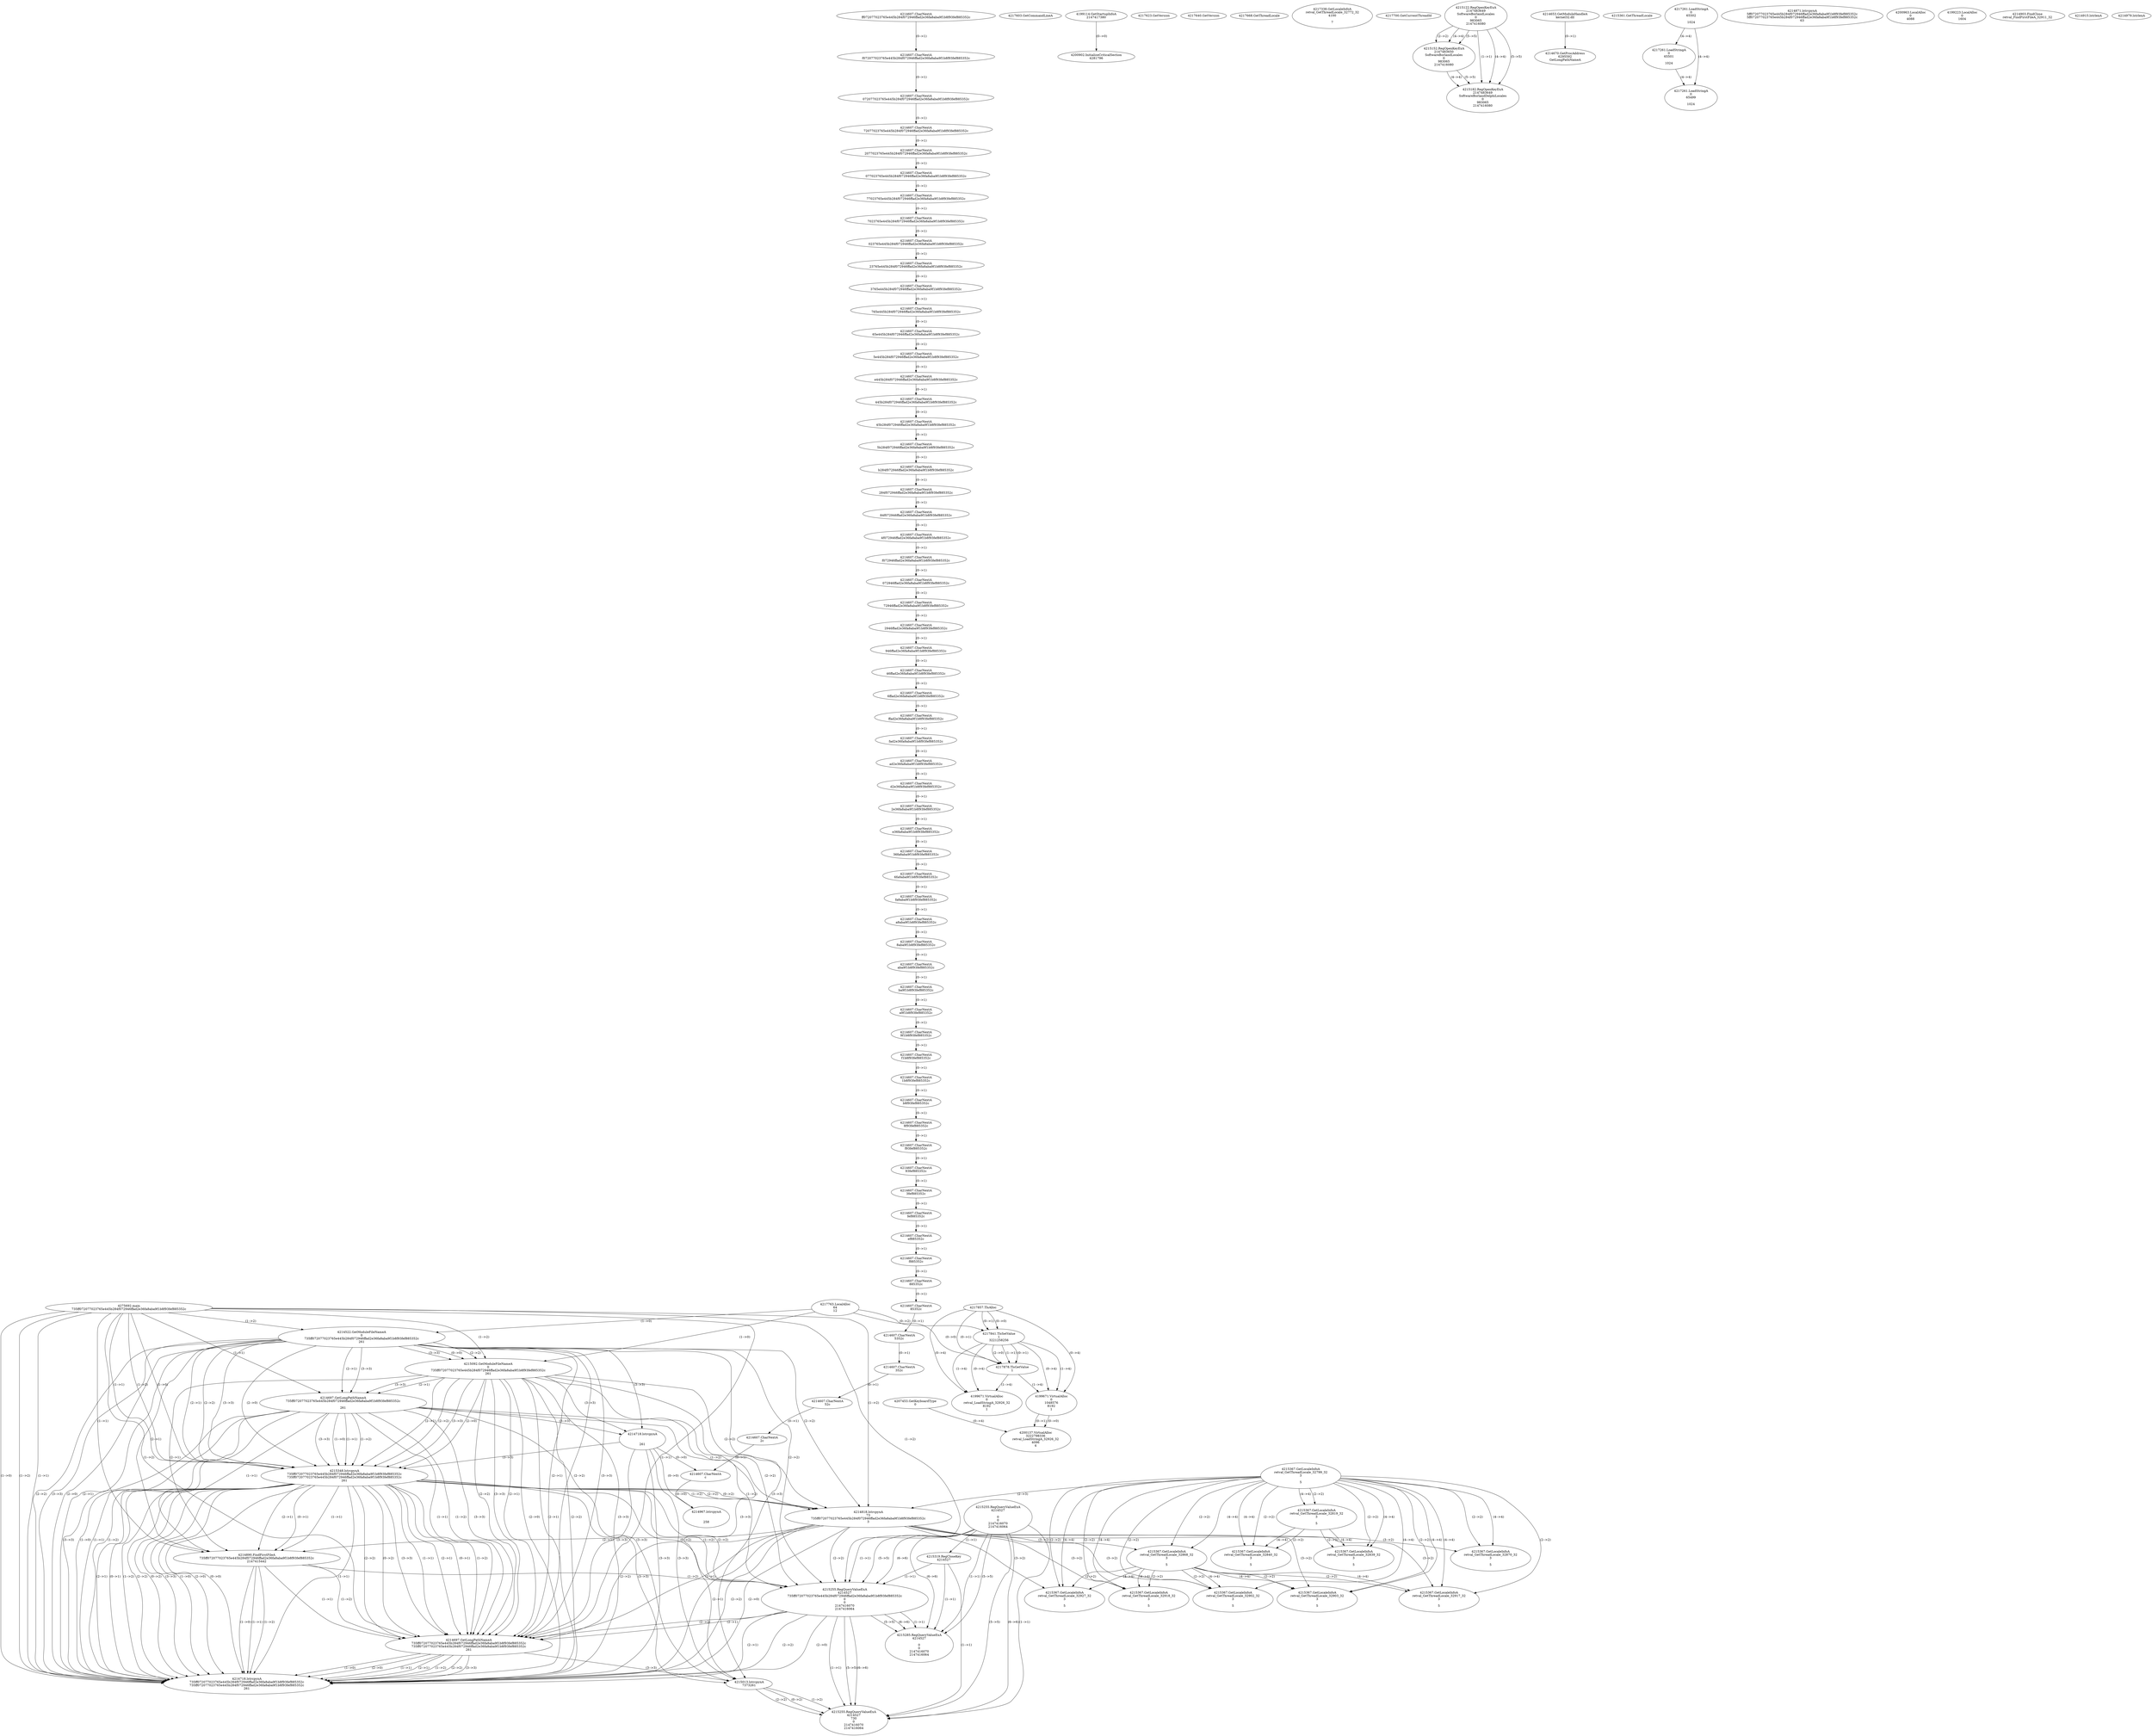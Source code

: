 // Global SCDG with merge call
digraph {
	0 [label="4275692.main
735ff072077023765e445b284f072946ffad2e36fa8aba9f1b8f93fef885352c"]
	1 [label="4217857.TlsAlloc
"]
	2 [label="4217763.LocalAlloc
64
12"]
	3 [label="4217841.TlsSetValue
1
3221258256"]
	1 -> 3 [label="(0-->1)"]
	2 -> 3 [label="(0-->2)"]
	1 -> 3 [label="(0-->0)"]
	4 [label="4217878.TlsGetValue
1"]
	1 -> 4 [label="(0-->1)"]
	3 -> 4 [label="(1-->1)"]
	3 -> 4 [label="(0-->1)"]
	2 -> 4 [label="(0-->0)"]
	3 -> 4 [label="(2-->0)"]
	5 [label="4207453.GetKeyboardType
0"]
	6 [label="4217603.GetCommandLineA
"]
	7 [label="4199114.GetStartupInfoA
2147417380"]
	8 [label="4217623.GetVersion
"]
	9 [label="4217640.GetVersion
"]
	10 [label="4217668.GetThreadLocale
"]
	11 [label="4217338.GetLocaleInfoA
retval_GetThreadLocale_32772_32
4100

7"]
	12 [label="4217700.GetCurrentThreadId
"]
	13 [label="4214522.GetModuleFileNameA
0
735ff072077023765e445b284f072946ffad2e36fa8aba9f1b8f93fef885352c
261"]
	0 -> 13 [label="(1-->2)"]
	2 -> 13 [label="(1-->0)"]
	14 [label="4215092.GetModuleFileNameA
0
735ff072077023765e445b284f072946ffad2e36fa8aba9f1b8f93fef885352c
261"]
	0 -> 14 [label="(1-->2)"]
	13 -> 14 [label="(2-->2)"]
	13 -> 14 [label="(3-->3)"]
	2 -> 14 [label="(1-->0)"]
	13 -> 14 [label="(0-->0)"]
	15 [label="4215122.RegOpenKeyExA
2147483649
Software\Borland\Locales
0
983065
2147416080"]
	16 [label="4214653.GetModuleHandleA
kernel32.dll"]
	17 [label="4214670.GetProcAddress
6295592
GetLongPathNameA"]
	16 -> 17 [label="(0-->1)"]
	18 [label="4214697.GetLongPathNameA
735ff072077023765e445b284f072946ffad2e36fa8aba9f1b8f93fef885352c

261"]
	0 -> 18 [label="(1-->1)"]
	13 -> 18 [label="(2-->1)"]
	14 -> 18 [label="(2-->1)"]
	13 -> 18 [label="(3-->3)"]
	14 -> 18 [label="(3-->3)"]
	19 [label="4214718.lstrcpynA


261"]
	13 -> 19 [label="(3-->3)"]
	14 -> 19 [label="(3-->3)"]
	18 -> 19 [label="(3-->3)"]
	20 [label="4215255.RegQueryValueExA
4214527

0
0
2147416070
2147416064"]
	21 [label="4215319.RegCloseKey
4214527"]
	20 -> 21 [label="(1-->1)"]
	22 [label="4215348.lstrcpynA
735ff072077023765e445b284f072946ffad2e36fa8aba9f1b8f93fef885352c
735ff072077023765e445b284f072946ffad2e36fa8aba9f1b8f93fef885352c
261"]
	0 -> 22 [label="(1-->1)"]
	13 -> 22 [label="(2-->1)"]
	14 -> 22 [label="(2-->1)"]
	18 -> 22 [label="(1-->1)"]
	0 -> 22 [label="(1-->2)"]
	13 -> 22 [label="(2-->2)"]
	14 -> 22 [label="(2-->2)"]
	18 -> 22 [label="(1-->2)"]
	13 -> 22 [label="(3-->3)"]
	14 -> 22 [label="(3-->3)"]
	18 -> 22 [label="(3-->3)"]
	19 -> 22 [label="(3-->3)"]
	0 -> 22 [label="(1-->0)"]
	13 -> 22 [label="(2-->0)"]
	14 -> 22 [label="(2-->0)"]
	18 -> 22 [label="(1-->0)"]
	23 [label="4215361.GetThreadLocale
"]
	24 [label="4215367.GetLocaleInfoA
retval_GetThreadLocale_32799_32
3

5"]
	25 [label="4217261.LoadStringA
0
65502

1024"]
	26 [label="4214818.lstrcpynA
73
735ff072077023765e445b284f072946ffad2e36fa8aba9f1b8f93fef885352c
3"]
	0 -> 26 [label="(1-->2)"]
	13 -> 26 [label="(2-->2)"]
	14 -> 26 [label="(2-->2)"]
	18 -> 26 [label="(1-->2)"]
	22 -> 26 [label="(1-->2)"]
	22 -> 26 [label="(2-->2)"]
	22 -> 26 [label="(0-->2)"]
	24 -> 26 [label="(2-->3)"]
	27 [label="4214607.CharNextA
ff072077023765e445b284f072946ffad2e36fa8aba9f1b8f93fef885352c"]
	28 [label="4214607.CharNextA
f072077023765e445b284f072946ffad2e36fa8aba9f1b8f93fef885352c"]
	27 -> 28 [label="(0-->1)"]
	29 [label="4214607.CharNextA
072077023765e445b284f072946ffad2e36fa8aba9f1b8f93fef885352c"]
	28 -> 29 [label="(0-->1)"]
	30 [label="4214607.CharNextA
72077023765e445b284f072946ffad2e36fa8aba9f1b8f93fef885352c"]
	29 -> 30 [label="(0-->1)"]
	31 [label="4214607.CharNextA
2077023765e445b284f072946ffad2e36fa8aba9f1b8f93fef885352c"]
	30 -> 31 [label="(0-->1)"]
	32 [label="4214607.CharNextA
077023765e445b284f072946ffad2e36fa8aba9f1b8f93fef885352c"]
	31 -> 32 [label="(0-->1)"]
	33 [label="4214607.CharNextA
77023765e445b284f072946ffad2e36fa8aba9f1b8f93fef885352c"]
	32 -> 33 [label="(0-->1)"]
	34 [label="4214607.CharNextA
7023765e445b284f072946ffad2e36fa8aba9f1b8f93fef885352c"]
	33 -> 34 [label="(0-->1)"]
	35 [label="4214607.CharNextA
023765e445b284f072946ffad2e36fa8aba9f1b8f93fef885352c"]
	34 -> 35 [label="(0-->1)"]
	36 [label="4214607.CharNextA
23765e445b284f072946ffad2e36fa8aba9f1b8f93fef885352c"]
	35 -> 36 [label="(0-->1)"]
	37 [label="4214607.CharNextA
3765e445b284f072946ffad2e36fa8aba9f1b8f93fef885352c"]
	36 -> 37 [label="(0-->1)"]
	38 [label="4214607.CharNextA
765e445b284f072946ffad2e36fa8aba9f1b8f93fef885352c"]
	37 -> 38 [label="(0-->1)"]
	39 [label="4214607.CharNextA
65e445b284f072946ffad2e36fa8aba9f1b8f93fef885352c"]
	38 -> 39 [label="(0-->1)"]
	40 [label="4214607.CharNextA
5e445b284f072946ffad2e36fa8aba9f1b8f93fef885352c"]
	39 -> 40 [label="(0-->1)"]
	41 [label="4214607.CharNextA
e445b284f072946ffad2e36fa8aba9f1b8f93fef885352c"]
	40 -> 41 [label="(0-->1)"]
	42 [label="4214607.CharNextA
445b284f072946ffad2e36fa8aba9f1b8f93fef885352c"]
	41 -> 42 [label="(0-->1)"]
	43 [label="4214607.CharNextA
45b284f072946ffad2e36fa8aba9f1b8f93fef885352c"]
	42 -> 43 [label="(0-->1)"]
	44 [label="4214607.CharNextA
5b284f072946ffad2e36fa8aba9f1b8f93fef885352c"]
	43 -> 44 [label="(0-->1)"]
	45 [label="4214607.CharNextA
b284f072946ffad2e36fa8aba9f1b8f93fef885352c"]
	44 -> 45 [label="(0-->1)"]
	46 [label="4214607.CharNextA
284f072946ffad2e36fa8aba9f1b8f93fef885352c"]
	45 -> 46 [label="(0-->1)"]
	47 [label="4214607.CharNextA
84f072946ffad2e36fa8aba9f1b8f93fef885352c"]
	46 -> 47 [label="(0-->1)"]
	48 [label="4214607.CharNextA
4f072946ffad2e36fa8aba9f1b8f93fef885352c"]
	47 -> 48 [label="(0-->1)"]
	49 [label="4214607.CharNextA
f072946ffad2e36fa8aba9f1b8f93fef885352c"]
	48 -> 49 [label="(0-->1)"]
	50 [label="4214607.CharNextA
072946ffad2e36fa8aba9f1b8f93fef885352c"]
	49 -> 50 [label="(0-->1)"]
	51 [label="4214607.CharNextA
72946ffad2e36fa8aba9f1b8f93fef885352c"]
	50 -> 51 [label="(0-->1)"]
	52 [label="4214607.CharNextA
2946ffad2e36fa8aba9f1b8f93fef885352c"]
	51 -> 52 [label="(0-->1)"]
	53 [label="4214607.CharNextA
946ffad2e36fa8aba9f1b8f93fef885352c"]
	52 -> 53 [label="(0-->1)"]
	54 [label="4214607.CharNextA
46ffad2e36fa8aba9f1b8f93fef885352c"]
	53 -> 54 [label="(0-->1)"]
	55 [label="4214607.CharNextA
6ffad2e36fa8aba9f1b8f93fef885352c"]
	54 -> 55 [label="(0-->1)"]
	56 [label="4214607.CharNextA
ffad2e36fa8aba9f1b8f93fef885352c"]
	55 -> 56 [label="(0-->1)"]
	57 [label="4214607.CharNextA
fad2e36fa8aba9f1b8f93fef885352c"]
	56 -> 57 [label="(0-->1)"]
	58 [label="4214607.CharNextA
ad2e36fa8aba9f1b8f93fef885352c"]
	57 -> 58 [label="(0-->1)"]
	59 [label="4214607.CharNextA
d2e36fa8aba9f1b8f93fef885352c"]
	58 -> 59 [label="(0-->1)"]
	60 [label="4214607.CharNextA
2e36fa8aba9f1b8f93fef885352c"]
	59 -> 60 [label="(0-->1)"]
	61 [label="4214607.CharNextA
e36fa8aba9f1b8f93fef885352c"]
	60 -> 61 [label="(0-->1)"]
	62 [label="4214607.CharNextA
36fa8aba9f1b8f93fef885352c"]
	61 -> 62 [label="(0-->1)"]
	63 [label="4214607.CharNextA
6fa8aba9f1b8f93fef885352c"]
	62 -> 63 [label="(0-->1)"]
	64 [label="4214607.CharNextA
fa8aba9f1b8f93fef885352c"]
	63 -> 64 [label="(0-->1)"]
	65 [label="4214607.CharNextA
a8aba9f1b8f93fef885352c"]
	64 -> 65 [label="(0-->1)"]
	66 [label="4214607.CharNextA
8aba9f1b8f93fef885352c"]
	65 -> 66 [label="(0-->1)"]
	67 [label="4214607.CharNextA
aba9f1b8f93fef885352c"]
	66 -> 67 [label="(0-->1)"]
	68 [label="4214607.CharNextA
ba9f1b8f93fef885352c"]
	67 -> 68 [label="(0-->1)"]
	69 [label="4214607.CharNextA
a9f1b8f93fef885352c"]
	68 -> 69 [label="(0-->1)"]
	70 [label="4214607.CharNextA
9f1b8f93fef885352c"]
	69 -> 70 [label="(0-->1)"]
	71 [label="4214607.CharNextA
f1b8f93fef885352c"]
	70 -> 71 [label="(0-->1)"]
	72 [label="4214607.CharNextA
1b8f93fef885352c"]
	71 -> 72 [label="(0-->1)"]
	73 [label="4214607.CharNextA
b8f93fef885352c"]
	72 -> 73 [label="(0-->1)"]
	74 [label="4214607.CharNextA
8f93fef885352c"]
	73 -> 74 [label="(0-->1)"]
	75 [label="4214607.CharNextA
f93fef885352c"]
	74 -> 75 [label="(0-->1)"]
	76 [label="4214607.CharNextA
93fef885352c"]
	75 -> 76 [label="(0-->1)"]
	77 [label="4214607.CharNextA
3fef885352c"]
	76 -> 77 [label="(0-->1)"]
	78 [label="4214607.CharNextA
fef885352c"]
	77 -> 78 [label="(0-->1)"]
	79 [label="4214607.CharNextA
ef885352c"]
	78 -> 79 [label="(0-->1)"]
	80 [label="4214607.CharNextA
f885352c"]
	79 -> 80 [label="(0-->1)"]
	81 [label="4214607.CharNextA
885352c"]
	80 -> 81 [label="(0-->1)"]
	82 [label="4214607.CharNextA
85352c"]
	81 -> 82 [label="(0-->1)"]
	83 [label="4214607.CharNextA
5352c"]
	82 -> 83 [label="(0-->1)"]
	84 [label="4214607.CharNextA
352c"]
	83 -> 84 [label="(0-->1)"]
	85 [label="4214607.CharNextA
52c"]
	84 -> 85 [label="(0-->1)"]
	86 [label="4214607.CharNextA
2c"]
	85 -> 86 [label="(0-->1)"]
	87 [label="4214607.CharNextA
c"]
	86 -> 87 [label="(0-->1)"]
	19 -> 87 [label="(0-->0)"]
	88 [label="4214871.lstrcpynA
5ff072077023765e445b284f072946ffad2e36fa8aba9f1b8f93fef885352c
5ff072077023765e445b284f072946ffad2e36fa8aba9f1b8f93fef885352c
63"]
	89 [label="4214890.FindFirstFileA
735ff072077023765e445b284f072946ffad2e36fa8aba9f1b8f93fef885352c
2147415442"]
	0 -> 89 [label="(1-->1)"]
	13 -> 89 [label="(2-->1)"]
	14 -> 89 [label="(2-->1)"]
	18 -> 89 [label="(1-->1)"]
	22 -> 89 [label="(1-->1)"]
	22 -> 89 [label="(2-->1)"]
	22 -> 89 [label="(0-->1)"]
	26 -> 89 [label="(2-->1)"]
	90 [label="4215255.RegQueryValueExA
4214527
735ff072077023765e445b284f072946ffad2e36fa8aba9f1b8f93fef885352c
0
0
2147416070
2147416064"]
	20 -> 90 [label="(1-->1)"]
	21 -> 90 [label="(1-->1)"]
	0 -> 90 [label="(1-->2)"]
	13 -> 90 [label="(2-->2)"]
	14 -> 90 [label="(2-->2)"]
	18 -> 90 [label="(1-->2)"]
	22 -> 90 [label="(1-->2)"]
	22 -> 90 [label="(2-->2)"]
	22 -> 90 [label="(0-->2)"]
	26 -> 90 [label="(2-->2)"]
	89 -> 90 [label="(1-->2)"]
	20 -> 90 [label="(5-->5)"]
	20 -> 90 [label="(6-->6)"]
	91 [label="4215367.GetLocaleInfoA
retval_GetThreadLocale_32868_32
3

5"]
	24 -> 91 [label="(2-->2)"]
	26 -> 91 [label="(3-->2)"]
	24 -> 91 [label="(4-->4)"]
	92 [label="4217261.LoadStringA
0
65501

1024"]
	25 -> 92 [label="(4-->4)"]
	93 [label="4215152.RegOpenKeyExA
2147483650
Software\Borland\Locales
0
983065
2147416080"]
	15 -> 93 [label="(2-->2)"]
	15 -> 93 [label="(4-->4)"]
	15 -> 93 [label="(5-->5)"]
	94 [label="4214697.GetLongPathNameA
735ff072077023765e445b284f072946ffad2e36fa8aba9f1b8f93fef885352c
735ff072077023765e445b284f072946ffad2e36fa8aba9f1b8f93fef885352c
261"]
	0 -> 94 [label="(1-->1)"]
	13 -> 94 [label="(2-->1)"]
	14 -> 94 [label="(2-->1)"]
	18 -> 94 [label="(1-->1)"]
	22 -> 94 [label="(1-->1)"]
	22 -> 94 [label="(2-->1)"]
	22 -> 94 [label="(0-->1)"]
	26 -> 94 [label="(2-->1)"]
	89 -> 94 [label="(1-->1)"]
	90 -> 94 [label="(2-->1)"]
	0 -> 94 [label="(1-->2)"]
	13 -> 94 [label="(2-->2)"]
	14 -> 94 [label="(2-->2)"]
	18 -> 94 [label="(1-->2)"]
	22 -> 94 [label="(1-->2)"]
	22 -> 94 [label="(2-->2)"]
	22 -> 94 [label="(0-->2)"]
	26 -> 94 [label="(2-->2)"]
	89 -> 94 [label="(1-->2)"]
	90 -> 94 [label="(2-->2)"]
	13 -> 94 [label="(3-->3)"]
	14 -> 94 [label="(3-->3)"]
	18 -> 94 [label="(3-->3)"]
	19 -> 94 [label="(3-->3)"]
	22 -> 94 [label="(3-->3)"]
	95 [label="4215285.RegQueryValueExA
4214527

0
0
2147416070
2147416064"]
	20 -> 95 [label="(1-->1)"]
	21 -> 95 [label="(1-->1)"]
	90 -> 95 [label="(1-->1)"]
	20 -> 95 [label="(5-->5)"]
	90 -> 95 [label="(5-->5)"]
	20 -> 95 [label="(6-->6)"]
	90 -> 95 [label="(6-->6)"]
	96 [label="4215367.GetLocaleInfoA
retval_GetThreadLocale_32918_32
3

5"]
	24 -> 96 [label="(2-->2)"]
	26 -> 96 [label="(3-->2)"]
	91 -> 96 [label="(2-->2)"]
	24 -> 96 [label="(4-->4)"]
	91 -> 96 [label="(4-->4)"]
	97 [label="4217261.LoadStringA
0
65499

1024"]
	25 -> 97 [label="(4-->4)"]
	92 -> 97 [label="(4-->4)"]
	98 [label="4200902.InitializeCriticalSection
4281796"]
	7 -> 98 [label="(0-->0)"]
	99 [label="4200963.LocalAlloc
0
4088"]
	100 [label="4199671.VirtualAlloc
0
1048576
8192
1"]
	1 -> 100 [label="(0-->4)"]
	3 -> 100 [label="(1-->4)"]
	3 -> 100 [label="(0-->4)"]
	4 -> 100 [label="(1-->4)"]
	101 [label="4199223.LocalAlloc
0
1604"]
	102 [label="4200137.VirtualAlloc
3222798336
retval_LoadStringA_32926_32
4096
4"]
	100 -> 102 [label="(0-->1)"]
	5 -> 102 [label="(0-->4)"]
	100 -> 102 [label="(0-->0)"]
	103 [label="4199671.VirtualAlloc
0
retval_LoadStringA_32926_32
8192
1"]
	1 -> 103 [label="(0-->4)"]
	3 -> 103 [label="(1-->4)"]
	3 -> 103 [label="(0-->4)"]
	4 -> 103 [label="(1-->4)"]
	104 [label="4215367.GetLocaleInfoA
retval_GetThreadLocale_32819_32
3

5"]
	24 -> 104 [label="(2-->2)"]
	24 -> 104 [label="(4-->4)"]
	105 [label="4215367.GetLocaleInfoA
retval_GetThreadLocale_32839_32
3

5"]
	24 -> 105 [label="(2-->2)"]
	104 -> 105 [label="(2-->2)"]
	24 -> 105 [label="(4-->4)"]
	104 -> 105 [label="(4-->4)"]
	106 [label="4215367.GetLocaleInfoA
retval_GetThreadLocale_32840_32
3

5"]
	24 -> 106 [label="(2-->2)"]
	104 -> 106 [label="(2-->2)"]
	24 -> 106 [label="(4-->4)"]
	104 -> 106 [label="(4-->4)"]
	107 [label="4215367.GetLocaleInfoA
retval_GetThreadLocale_32870_32
3

5"]
	24 -> 107 [label="(2-->2)"]
	26 -> 107 [label="(3-->2)"]
	24 -> 107 [label="(4-->4)"]
	108 [label="4214718.lstrcpynA
735ff072077023765e445b284f072946ffad2e36fa8aba9f1b8f93fef885352c
735ff072077023765e445b284f072946ffad2e36fa8aba9f1b8f93fef885352c
261"]
	0 -> 108 [label="(1-->1)"]
	13 -> 108 [label="(2-->1)"]
	14 -> 108 [label="(2-->1)"]
	18 -> 108 [label="(1-->1)"]
	22 -> 108 [label="(1-->1)"]
	22 -> 108 [label="(2-->1)"]
	22 -> 108 [label="(0-->1)"]
	26 -> 108 [label="(2-->1)"]
	89 -> 108 [label="(1-->1)"]
	90 -> 108 [label="(2-->1)"]
	94 -> 108 [label="(1-->1)"]
	94 -> 108 [label="(2-->1)"]
	0 -> 108 [label="(1-->2)"]
	13 -> 108 [label="(2-->2)"]
	14 -> 108 [label="(2-->2)"]
	18 -> 108 [label="(1-->2)"]
	22 -> 108 [label="(1-->2)"]
	22 -> 108 [label="(2-->2)"]
	22 -> 108 [label="(0-->2)"]
	26 -> 108 [label="(2-->2)"]
	89 -> 108 [label="(1-->2)"]
	90 -> 108 [label="(2-->2)"]
	94 -> 108 [label="(1-->2)"]
	94 -> 108 [label="(2-->2)"]
	13 -> 108 [label="(3-->3)"]
	14 -> 108 [label="(3-->3)"]
	18 -> 108 [label="(3-->3)"]
	19 -> 108 [label="(3-->3)"]
	22 -> 108 [label="(3-->3)"]
	94 -> 108 [label="(3-->3)"]
	0 -> 108 [label="(1-->0)"]
	13 -> 108 [label="(2-->0)"]
	14 -> 108 [label="(2-->0)"]
	18 -> 108 [label="(1-->0)"]
	22 -> 108 [label="(1-->0)"]
	22 -> 108 [label="(2-->0)"]
	22 -> 108 [label="(0-->0)"]
	26 -> 108 [label="(2-->0)"]
	89 -> 108 [label="(1-->0)"]
	90 -> 108 [label="(2-->0)"]
	94 -> 108 [label="(1-->0)"]
	94 -> 108 [label="(2-->0)"]
	109 [label="4215182.RegOpenKeyExA
2147483649
Software\Borland\Delphi\Locales
0
983065
2147416080"]
	15 -> 109 [label="(1-->1)"]
	15 -> 109 [label="(4-->4)"]
	93 -> 109 [label="(4-->4)"]
	15 -> 109 [label="(5-->5)"]
	93 -> 109 [label="(5-->5)"]
	110 [label="4215367.GetLocaleInfoA
retval_GetThreadLocale_32902_32
3

5"]
	24 -> 110 [label="(2-->2)"]
	26 -> 110 [label="(3-->2)"]
	91 -> 110 [label="(2-->2)"]
	24 -> 110 [label="(4-->4)"]
	91 -> 110 [label="(4-->4)"]
	111 [label="4215367.GetLocaleInfoA
retval_GetThreadLocale_32903_32
3

5"]
	24 -> 111 [label="(2-->2)"]
	26 -> 111 [label="(3-->2)"]
	91 -> 111 [label="(2-->2)"]
	24 -> 111 [label="(4-->4)"]
	91 -> 111 [label="(4-->4)"]
	112 [label="4214903.FindClose
retval_FindFirstFileA_32911_32"]
	113 [label="4214915.lstrlenA
"]
	114 [label="4214967.lstrcpynA


258"]
	19 -> 114 [label="(0-->0)"]
	87 -> 114 [label="(0-->0)"]
	115 [label="4214979.lstrlenA
"]
	116 [label="4215013.lstrcpynA
73\
73\
261"]
	13 -> 116 [label="(3-->3)"]
	14 -> 116 [label="(3-->3)"]
	18 -> 116 [label="(3-->3)"]
	19 -> 116 [label="(3-->3)"]
	22 -> 116 [label="(3-->3)"]
	94 -> 116 [label="(3-->3)"]
	117 [label="4215255.RegQueryValueExA
4214527
73\
0
0
2147416070
2147416064"]
	20 -> 117 [label="(1-->1)"]
	21 -> 117 [label="(1-->1)"]
	90 -> 117 [label="(1-->1)"]
	116 -> 117 [label="(1-->2)"]
	116 -> 117 [label="(2-->2)"]
	116 -> 117 [label="(0-->2)"]
	20 -> 117 [label="(5-->5)"]
	90 -> 117 [label="(5-->5)"]
	20 -> 117 [label="(6-->6)"]
	90 -> 117 [label="(6-->6)"]
	118 [label="4215367.GetLocaleInfoA
retval_GetThreadLocale_32917_32
3

5"]
	24 -> 118 [label="(2-->2)"]
	26 -> 118 [label="(3-->2)"]
	91 -> 118 [label="(2-->2)"]
	24 -> 118 [label="(4-->4)"]
	91 -> 118 [label="(4-->4)"]
	119 [label="4215367.GetLocaleInfoA
retval_GetThreadLocale_32927_32
3

5"]
	24 -> 119 [label="(2-->2)"]
	26 -> 119 [label="(3-->2)"]
	91 -> 119 [label="(2-->2)"]
	24 -> 119 [label="(4-->4)"]
	91 -> 119 [label="(4-->4)"]
}
